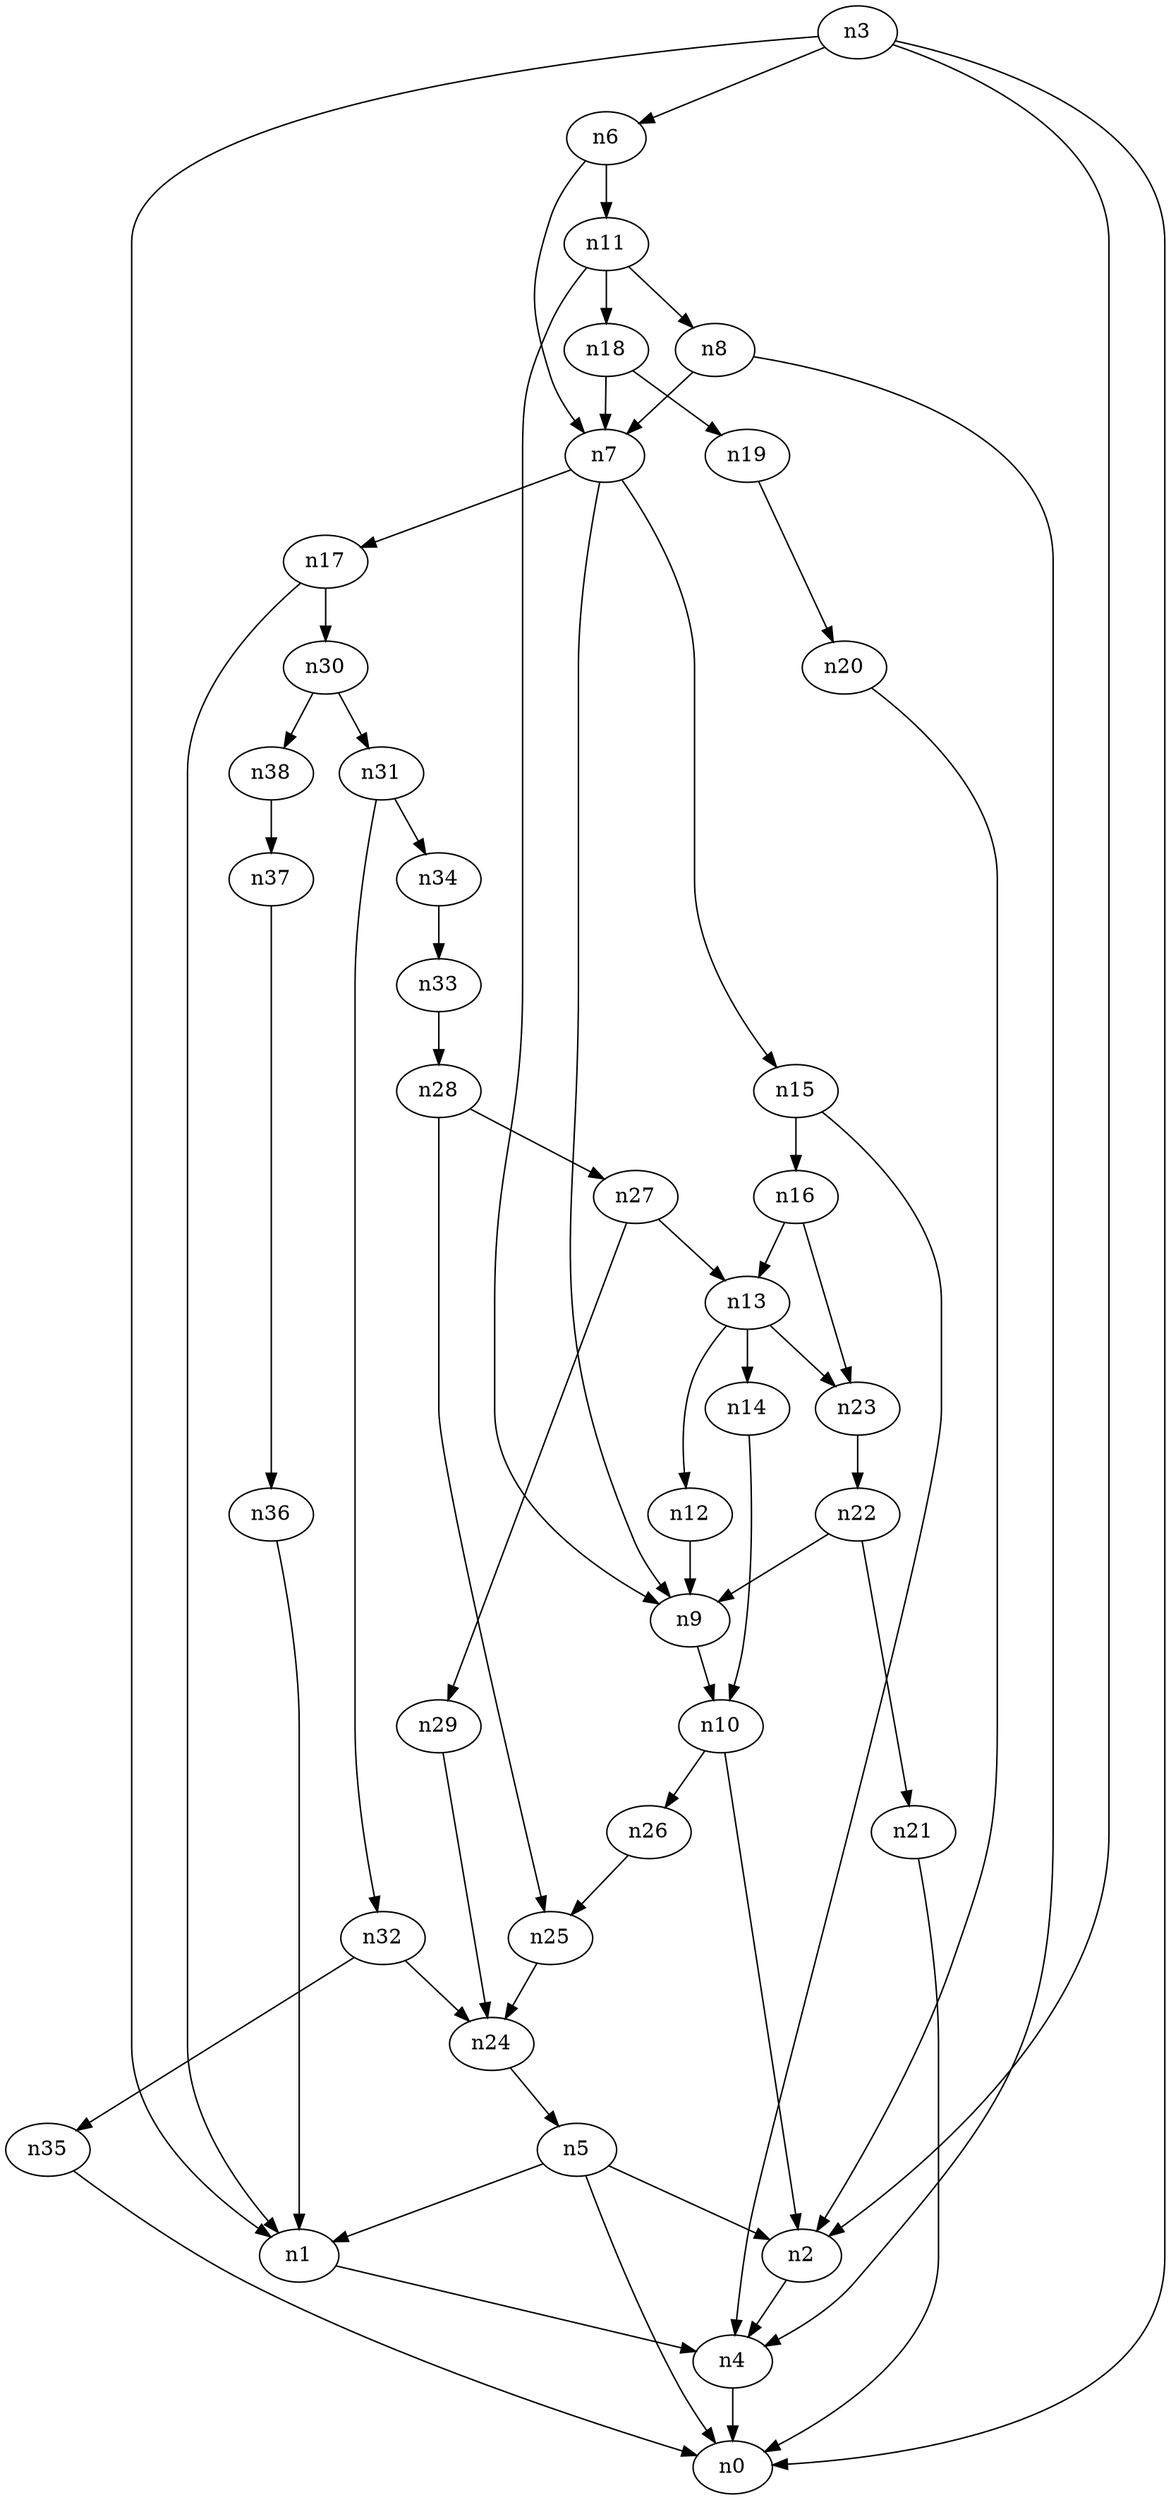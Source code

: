 digraph G {
	n1 -> n4	 [_graphml_id=e4];
	n2 -> n4	 [_graphml_id=e7];
	n3 -> n0	 [_graphml_id=e0];
	n3 -> n1	 [_graphml_id=e3];
	n3 -> n2	 [_graphml_id=e6];
	n3 -> n6	 [_graphml_id=e9];
	n4 -> n0	 [_graphml_id=e1];
	n5 -> n0	 [_graphml_id=e2];
	n5 -> n1	 [_graphml_id=e5];
	n5 -> n2	 [_graphml_id=e8];
	n6 -> n7	 [_graphml_id=e10];
	n6 -> n11	 [_graphml_id=e18];
	n7 -> n9	 [_graphml_id=e13];
	n7 -> n15	 [_graphml_id=e23];
	n7 -> n17	 [_graphml_id=e27];
	n8 -> n4	 [_graphml_id=e12];
	n8 -> n7	 [_graphml_id=e11];
	n9 -> n10	 [_graphml_id=e14];
	n10 -> n2	 [_graphml_id=e15];
	n10 -> n26	 [_graphml_id=e42];
	n11 -> n8	 [_graphml_id=e16];
	n11 -> n9	 [_graphml_id=e17];
	n11 -> n18	 [_graphml_id=e29];
	n12 -> n9	 [_graphml_id=e19];
	n13 -> n12	 [_graphml_id=e20];
	n13 -> n14	 [_graphml_id=e21];
	n13 -> n23	 [_graphml_id=e37];
	n14 -> n10	 [_graphml_id=e22];
	n15 -> n4	 [_graphml_id=e28];
	n15 -> n16	 [_graphml_id=e24];
	n16 -> n13	 [_graphml_id=e25];
	n16 -> n23	 [_graphml_id=e36];
	n17 -> n1	 [_graphml_id=e26];
	n17 -> n30	 [_graphml_id=e49];
	n18 -> n7	 [_graphml_id=e48];
	n18 -> n19	 [_graphml_id=e30];
	n19 -> n20	 [_graphml_id=e31];
	n20 -> n2	 [_graphml_id=e32];
	n21 -> n0	 [_graphml_id=e33];
	n22 -> n9	 [_graphml_id=e35];
	n22 -> n21	 [_graphml_id=e34];
	n23 -> n22	 [_graphml_id=e38];
	n24 -> n5	 [_graphml_id=e39];
	n25 -> n24	 [_graphml_id=e40];
	n26 -> n25	 [_graphml_id=e41];
	n27 -> n13	 [_graphml_id=e43];
	n27 -> n29	 [_graphml_id=e46];
	n28 -> n25	 [_graphml_id=e45];
	n28 -> n27	 [_graphml_id=e44];
	n29 -> n24	 [_graphml_id=e47];
	n30 -> n31	 [_graphml_id=e50];
	n30 -> n38	 [_graphml_id=e61];
	n31 -> n32	 [_graphml_id=e51];
	n31 -> n34	 [_graphml_id=e55];
	n32 -> n24	 [_graphml_id=e52];
	n32 -> n35	 [_graphml_id=e57];
	n33 -> n28	 [_graphml_id=e53];
	n34 -> n33	 [_graphml_id=e54];
	n35 -> n0	 [_graphml_id=e56];
	n36 -> n1	 [_graphml_id=e58];
	n37 -> n36	 [_graphml_id=e59];
	n38 -> n37	 [_graphml_id=e60];
}
